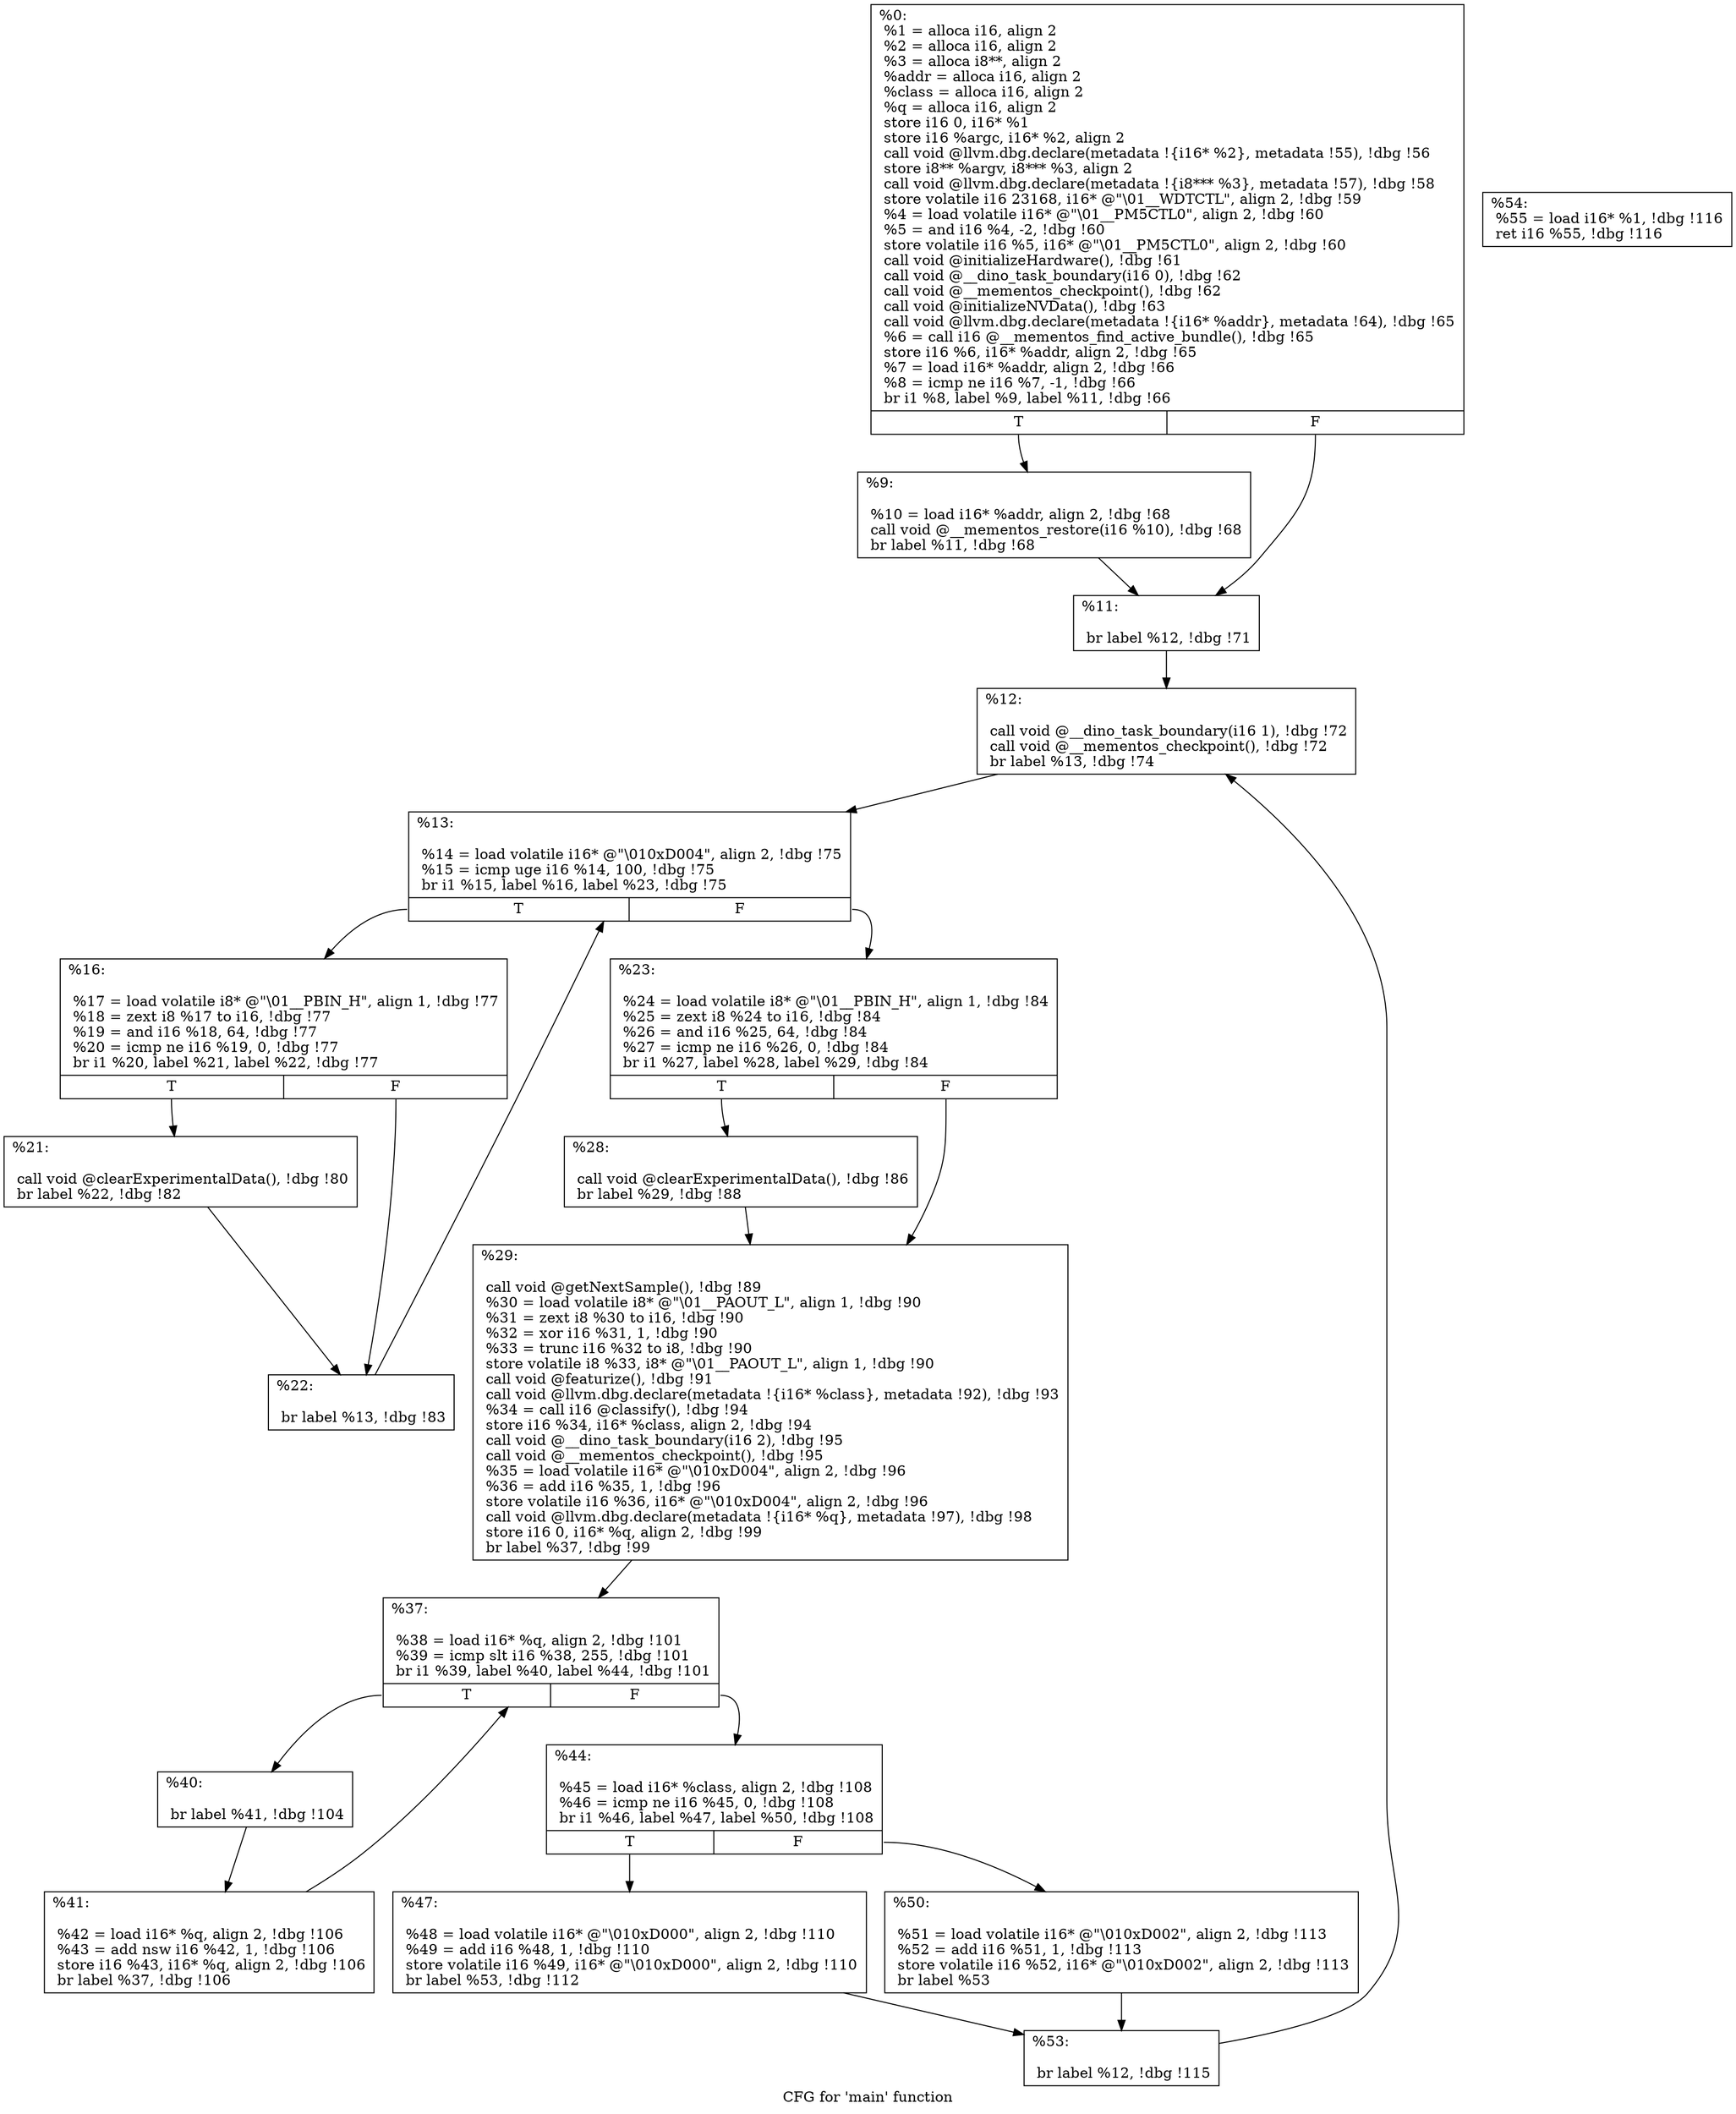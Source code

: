 digraph "CFG for 'main' function" {
	label="CFG for 'main' function";

	Node0x8ac0d0 [shape=record,label="{%0:\l  %1 = alloca i16, align 2\l  %2 = alloca i16, align 2\l  %3 = alloca i8**, align 2\l  %addr = alloca i16, align 2\l  %class = alloca i16, align 2\l  %q = alloca i16, align 2\l  store i16 0, i16* %1\l  store i16 %argc, i16* %2, align 2\l  call void @llvm.dbg.declare(metadata !\{i16* %2\}, metadata !55), !dbg !56\l  store i8** %argv, i8*** %3, align 2\l  call void @llvm.dbg.declare(metadata !\{i8*** %3\}, metadata !57), !dbg !58\l  store volatile i16 23168, i16* @\"\\01__WDTCTL\", align 2, !dbg !59\l  %4 = load volatile i16* @\"\\01__PM5CTL0\", align 2, !dbg !60\l  %5 = and i16 %4, -2, !dbg !60\l  store volatile i16 %5, i16* @\"\\01__PM5CTL0\", align 2, !dbg !60\l  call void @initializeHardware(), !dbg !61\l  call void @__dino_task_boundary(i16 0), !dbg !62\l  call void @__mementos_checkpoint(), !dbg !62\l  call void @initializeNVData(), !dbg !63\l  call void @llvm.dbg.declare(metadata !\{i16* %addr\}, metadata !64), !dbg !65\l  %6 = call i16 @__mementos_find_active_bundle(), !dbg !65\l  store i16 %6, i16* %addr, align 2, !dbg !65\l  %7 = load i16* %addr, align 2, !dbg !66\l  %8 = icmp ne i16 %7, -1, !dbg !66\l  br i1 %8, label %9, label %11, !dbg !66\l|{<s0>T|<s1>F}}"];
	Node0x8ac0d0:s0 -> Node0x8ac130;
	Node0x8ac0d0:s1 -> Node0x8ac190;
	Node0x8ac130 [shape=record,label="{%9:\l\l  %10 = load i16* %addr, align 2, !dbg !68\l  call void @__mementos_restore(i16 %10), !dbg !68\l  br label %11, !dbg !68\l}"];
	Node0x8ac130 -> Node0x8ac190;
	Node0x8ac190 [shape=record,label="{%11:\l\l  br label %12, !dbg !71\l}"];
	Node0x8ac190 -> Node0x8ac1f0;
	Node0x8ac1f0 [shape=record,label="{%12:\l\l  call void @__dino_task_boundary(i16 1), !dbg !72\l  call void @__mementos_checkpoint(), !dbg !72\l  br label %13, !dbg !74\l}"];
	Node0x8ac1f0 -> Node0x8ac250;
	Node0x8ac250 [shape=record,label="{%13:\l\l  %14 = load volatile i16* @\"\\010xD004\", align 2, !dbg !75\l  %15 = icmp uge i16 %14, 100, !dbg !75\l  br i1 %15, label %16, label %23, !dbg !75\l|{<s0>T|<s1>F}}"];
	Node0x8ac250:s0 -> Node0x8ac2b0;
	Node0x8ac250:s1 -> Node0x8ac3d0;
	Node0x8ac2b0 [shape=record,label="{%16:\l\l  %17 = load volatile i8* @\"\\01__PBIN_H\", align 1, !dbg !77\l  %18 = zext i8 %17 to i16, !dbg !77\l  %19 = and i16 %18, 64, !dbg !77\l  %20 = icmp ne i16 %19, 0, !dbg !77\l  br i1 %20, label %21, label %22, !dbg !77\l|{<s0>T|<s1>F}}"];
	Node0x8ac2b0:s0 -> Node0x8ac310;
	Node0x8ac2b0:s1 -> Node0x8ac370;
	Node0x8ac310 [shape=record,label="{%21:\l\l  call void @clearExperimentalData(), !dbg !80\l  br label %22, !dbg !82\l}"];
	Node0x8ac310 -> Node0x8ac370;
	Node0x8ac370 [shape=record,label="{%22:\l\l  br label %13, !dbg !83\l}"];
	Node0x8ac370 -> Node0x8ac250;
	Node0x8ac3d0 [shape=record,label="{%23:\l\l  %24 = load volatile i8* @\"\\01__PBIN_H\", align 1, !dbg !84\l  %25 = zext i8 %24 to i16, !dbg !84\l  %26 = and i16 %25, 64, !dbg !84\l  %27 = icmp ne i16 %26, 0, !dbg !84\l  br i1 %27, label %28, label %29, !dbg !84\l|{<s0>T|<s1>F}}"];
	Node0x8ac3d0:s0 -> Node0x8ac430;
	Node0x8ac3d0:s1 -> Node0x8ac490;
	Node0x8ac430 [shape=record,label="{%28:\l\l  call void @clearExperimentalData(), !dbg !86\l  br label %29, !dbg !88\l}"];
	Node0x8ac430 -> Node0x8ac490;
	Node0x8ac490 [shape=record,label="{%29:\l\l  call void @getNextSample(), !dbg !89\l  %30 = load volatile i8* @\"\\01__PAOUT_L\", align 1, !dbg !90\l  %31 = zext i8 %30 to i16, !dbg !90\l  %32 = xor i16 %31, 1, !dbg !90\l  %33 = trunc i16 %32 to i8, !dbg !90\l  store volatile i8 %33, i8* @\"\\01__PAOUT_L\", align 1, !dbg !90\l  call void @featurize(), !dbg !91\l  call void @llvm.dbg.declare(metadata !\{i16* %class\}, metadata !92), !dbg !93\l  %34 = call i16 @classify(), !dbg !94\l  store i16 %34, i16* %class, align 2, !dbg !94\l  call void @__dino_task_boundary(i16 2), !dbg !95\l  call void @__mementos_checkpoint(), !dbg !95\l  %35 = load volatile i16* @\"\\010xD004\", align 2, !dbg !96\l  %36 = add i16 %35, 1, !dbg !96\l  store volatile i16 %36, i16* @\"\\010xD004\", align 2, !dbg !96\l  call void @llvm.dbg.declare(metadata !\{i16* %q\}, metadata !97), !dbg !98\l  store i16 0, i16* %q, align 2, !dbg !99\l  br label %37, !dbg !99\l}"];
	Node0x8ac490 -> Node0x8ac4f0;
	Node0x8ac4f0 [shape=record,label="{%37:\l\l  %38 = load i16* %q, align 2, !dbg !101\l  %39 = icmp slt i16 %38, 255, !dbg !101\l  br i1 %39, label %40, label %44, !dbg !101\l|{<s0>T|<s1>F}}"];
	Node0x8ac4f0:s0 -> Node0x8ac550;
	Node0x8ac4f0:s1 -> Node0x8ac610;
	Node0x8ac550 [shape=record,label="{%40:\l\l  br label %41, !dbg !104\l}"];
	Node0x8ac550 -> Node0x8ac5b0;
	Node0x8ac5b0 [shape=record,label="{%41:\l\l  %42 = load i16* %q, align 2, !dbg !106\l  %43 = add nsw i16 %42, 1, !dbg !106\l  store i16 %43, i16* %q, align 2, !dbg !106\l  br label %37, !dbg !106\l}"];
	Node0x8ac5b0 -> Node0x8ac4f0;
	Node0x8ac610 [shape=record,label="{%44:\l\l  %45 = load i16* %class, align 2, !dbg !108\l  %46 = icmp ne i16 %45, 0, !dbg !108\l  br i1 %46, label %47, label %50, !dbg !108\l|{<s0>T|<s1>F}}"];
	Node0x8ac610:s0 -> Node0x8ac670;
	Node0x8ac610:s1 -> Node0x8ac6d0;
	Node0x8ac670 [shape=record,label="{%47:\l\l  %48 = load volatile i16* @\"\\010xD000\", align 2, !dbg !110\l  %49 = add i16 %48, 1, !dbg !110\l  store volatile i16 %49, i16* @\"\\010xD000\", align 2, !dbg !110\l  br label %53, !dbg !112\l}"];
	Node0x8ac670 -> Node0x8ac730;
	Node0x8ac6d0 [shape=record,label="{%50:\l\l  %51 = load volatile i16* @\"\\010xD002\", align 2, !dbg !113\l  %52 = add i16 %51, 1, !dbg !113\l  store volatile i16 %52, i16* @\"\\010xD002\", align 2, !dbg !113\l  br label %53\l}"];
	Node0x8ac6d0 -> Node0x8ac730;
	Node0x8ac730 [shape=record,label="{%53:\l\l  br label %12, !dbg !115\l}"];
	Node0x8ac730 -> Node0x8ac1f0;
	Node0x8ac790 [shape=record,label="{%54:                                                  \l  %55 = load i16* %1, !dbg !116\l  ret i16 %55, !dbg !116\l}"];
}
